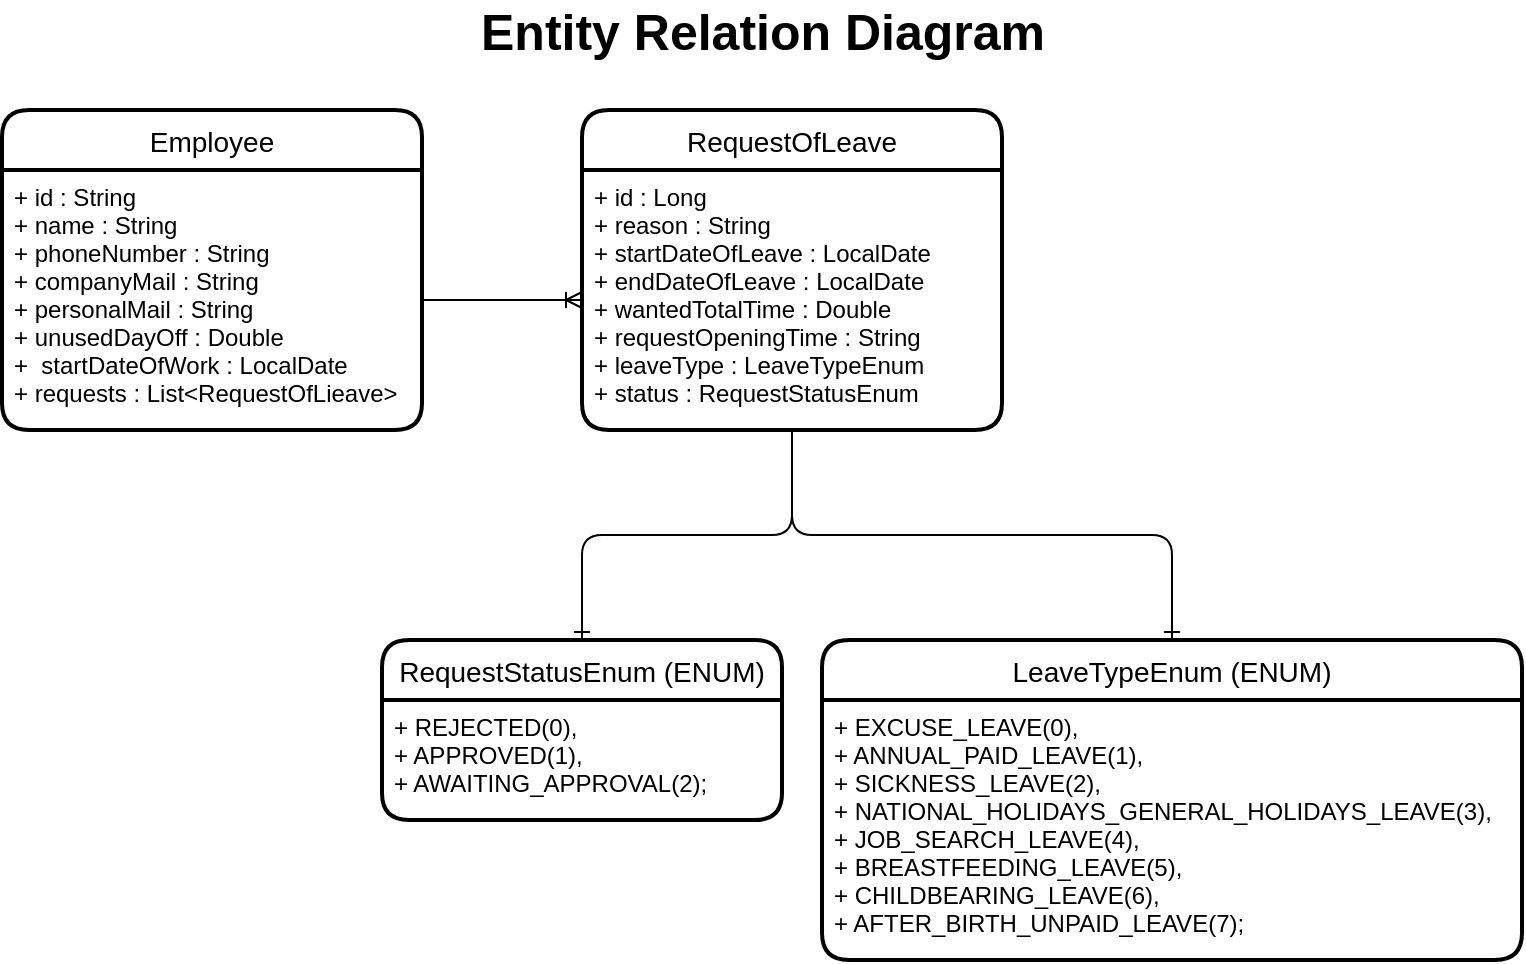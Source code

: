 <mxfile version="14.6.13" type="device"><diagram id="s0d-jZhvq6ILbMZleXcT" name="Page-1"><mxGraphModel dx="1221" dy="741" grid="1" gridSize="10" guides="1" tooltips="1" connect="1" arrows="1" fold="1" page="1" pageScale="1" pageWidth="850" pageHeight="1100" math="0" shadow="0"><root><mxCell id="0"/><mxCell id="1" parent="0"/><mxCell id="u4Wj8USGoZv7VwOan1w8-32" value="Employee" style="swimlane;childLayout=stackLayout;horizontal=1;startSize=30;horizontalStack=0;rounded=1;fontSize=14;fontStyle=0;strokeWidth=2;resizeParent=0;resizeLast=1;shadow=0;dashed=0;align=center;" vertex="1" parent="1"><mxGeometry x="45" y="60" width="210" height="160" as="geometry"/></mxCell><mxCell id="u4Wj8USGoZv7VwOan1w8-33" value="+ id : String&#10;+ name : String&#10;+ phoneNumber : String&#10;+ companyMail : String&#10;+ personalMail : String&#10;+ unusedDayOff : Double&#10;+  startDateOfWork : LocalDate&#10;+ requests : List&lt;RequestOfLieave&gt;" style="align=left;strokeColor=none;fillColor=none;spacingLeft=4;fontSize=12;verticalAlign=top;resizable=0;rotatable=0;part=1;" vertex="1" parent="u4Wj8USGoZv7VwOan1w8-32"><mxGeometry y="30" width="210" height="130" as="geometry"/></mxCell><mxCell id="u4Wj8USGoZv7VwOan1w8-46" value="" style="edgeStyle=entityRelationEdgeStyle;fontSize=12;html=1;endArrow=ERoneToMany;exitX=1;exitY=0.5;exitDx=0;exitDy=0;entryX=0;entryY=0.5;entryDx=0;entryDy=0;" edge="1" parent="1" source="u4Wj8USGoZv7VwOan1w8-33" target="u4Wj8USGoZv7VwOan1w8-48"><mxGeometry width="100" height="100" relative="1" as="geometry"><mxPoint x="325" y="230" as="sourcePoint"/><mxPoint x="425" y="130" as="targetPoint"/></mxGeometry></mxCell><mxCell id="u4Wj8USGoZv7VwOan1w8-47" value="RequestOfLeave" style="swimlane;childLayout=stackLayout;horizontal=1;startSize=30;horizontalStack=0;rounded=1;fontSize=14;fontStyle=0;strokeWidth=2;resizeParent=0;resizeLast=1;shadow=0;dashed=0;align=center;" vertex="1" parent="1"><mxGeometry x="335" y="60" width="210" height="160" as="geometry"/></mxCell><mxCell id="u4Wj8USGoZv7VwOan1w8-48" value="+ id : Long&#10;+ reason : String&#10;+ startDateOfLeave : LocalDate&#10;+ endDateOfLeave : LocalDate&#10;+ wantedTotalTime : Double&#10;+ requestOpeningTime : String&#10;+ leaveType : LeaveTypeEnum&#10;+ status : RequestStatusEnum" style="align=left;strokeColor=none;fillColor=none;spacingLeft=4;fontSize=12;verticalAlign=top;resizable=0;rotatable=0;part=1;" vertex="1" parent="u4Wj8USGoZv7VwOan1w8-47"><mxGeometry y="30" width="210" height="130" as="geometry"/></mxCell><mxCell id="u4Wj8USGoZv7VwOan1w8-49" value="" style="edgeStyle=orthogonalEdgeStyle;fontSize=12;html=1;endArrow=ERone;endFill=1;entryX=0.5;entryY=0;entryDx=0;entryDy=0;exitX=0.5;exitY=1;exitDx=0;exitDy=0;" edge="1" parent="1" source="u4Wj8USGoZv7VwOan1w8-48" target="u4Wj8USGoZv7VwOan1w8-50"><mxGeometry width="100" height="100" relative="1" as="geometry"><mxPoint x="370" y="350" as="sourcePoint"/><mxPoint x="470" y="250" as="targetPoint"/></mxGeometry></mxCell><mxCell id="u4Wj8USGoZv7VwOan1w8-50" value="LeaveTypeEnum (ENUM)" style="swimlane;childLayout=stackLayout;horizontal=1;startSize=30;horizontalStack=0;rounded=1;fontSize=14;fontStyle=0;strokeWidth=2;resizeParent=0;resizeLast=1;shadow=0;dashed=0;align=center;" vertex="1" parent="1"><mxGeometry x="455" y="325" width="350" height="160" as="geometry"/></mxCell><mxCell id="u4Wj8USGoZv7VwOan1w8-51" value="+ EXCUSE_LEAVE(0),&#10;+ ANNUAL_PAID_LEAVE(1),&#10;+ SICKNESS_LEAVE(2),&#10;+ NATIONAL_HOLIDAYS_GENERAL_HOLIDAYS_LEAVE(3),&#10;+ JOB_SEARCH_LEAVE(4),&#10;+ BREASTFEEDING_LEAVE(5),&#10;+ CHILDBEARING_LEAVE(6),&#10;+ AFTER_BIRTH_UNPAID_LEAVE(7);" style="align=left;strokeColor=none;fillColor=none;spacingLeft=4;fontSize=12;verticalAlign=top;resizable=0;rotatable=0;part=1;" vertex="1" parent="u4Wj8USGoZv7VwOan1w8-50"><mxGeometry y="30" width="350" height="130" as="geometry"/></mxCell><mxCell id="u4Wj8USGoZv7VwOan1w8-52" value="RequestStatusEnum (ENUM)" style="swimlane;childLayout=stackLayout;horizontal=1;startSize=30;horizontalStack=0;rounded=1;fontSize=14;fontStyle=0;strokeWidth=2;resizeParent=0;resizeLast=1;shadow=0;dashed=0;align=center;" vertex="1" parent="1"><mxGeometry x="235" y="325" width="200" height="90" as="geometry"/></mxCell><mxCell id="u4Wj8USGoZv7VwOan1w8-53" value="+ REJECTED(0),&#10;+ APPROVED(1),&#10;+ AWAITING_APPROVAL(2);" style="align=left;strokeColor=none;fillColor=none;spacingLeft=4;fontSize=12;verticalAlign=top;resizable=0;rotatable=0;part=1;" vertex="1" parent="u4Wj8USGoZv7VwOan1w8-52"><mxGeometry y="30" width="200" height="60" as="geometry"/></mxCell><mxCell id="u4Wj8USGoZv7VwOan1w8-54" value="" style="edgeStyle=orthogonalEdgeStyle;fontSize=12;html=1;endArrow=ERone;endFill=1;entryX=0.5;entryY=0;entryDx=0;entryDy=0;exitX=0.5;exitY=1;exitDx=0;exitDy=0;" edge="1" parent="1" source="u4Wj8USGoZv7VwOan1w8-48" target="u4Wj8USGoZv7VwOan1w8-52"><mxGeometry width="100" height="100" relative="1" as="geometry"><mxPoint x="15" y="350" as="sourcePoint"/><mxPoint x="115" y="250" as="targetPoint"/></mxGeometry></mxCell><mxCell id="u4Wj8USGoZv7VwOan1w8-55" value="&lt;font style=&quot;font-size: 25px&quot;&gt;&lt;b&gt;Entity Relation Diagram&lt;/b&gt;&lt;/font&gt;" style="text;html=1;align=center;verticalAlign=middle;resizable=0;points=[];autosize=1;strokeColor=none;" vertex="1" parent="1"><mxGeometry x="275" y="10" width="300" height="20" as="geometry"/></mxCell></root></mxGraphModel></diagram></mxfile>